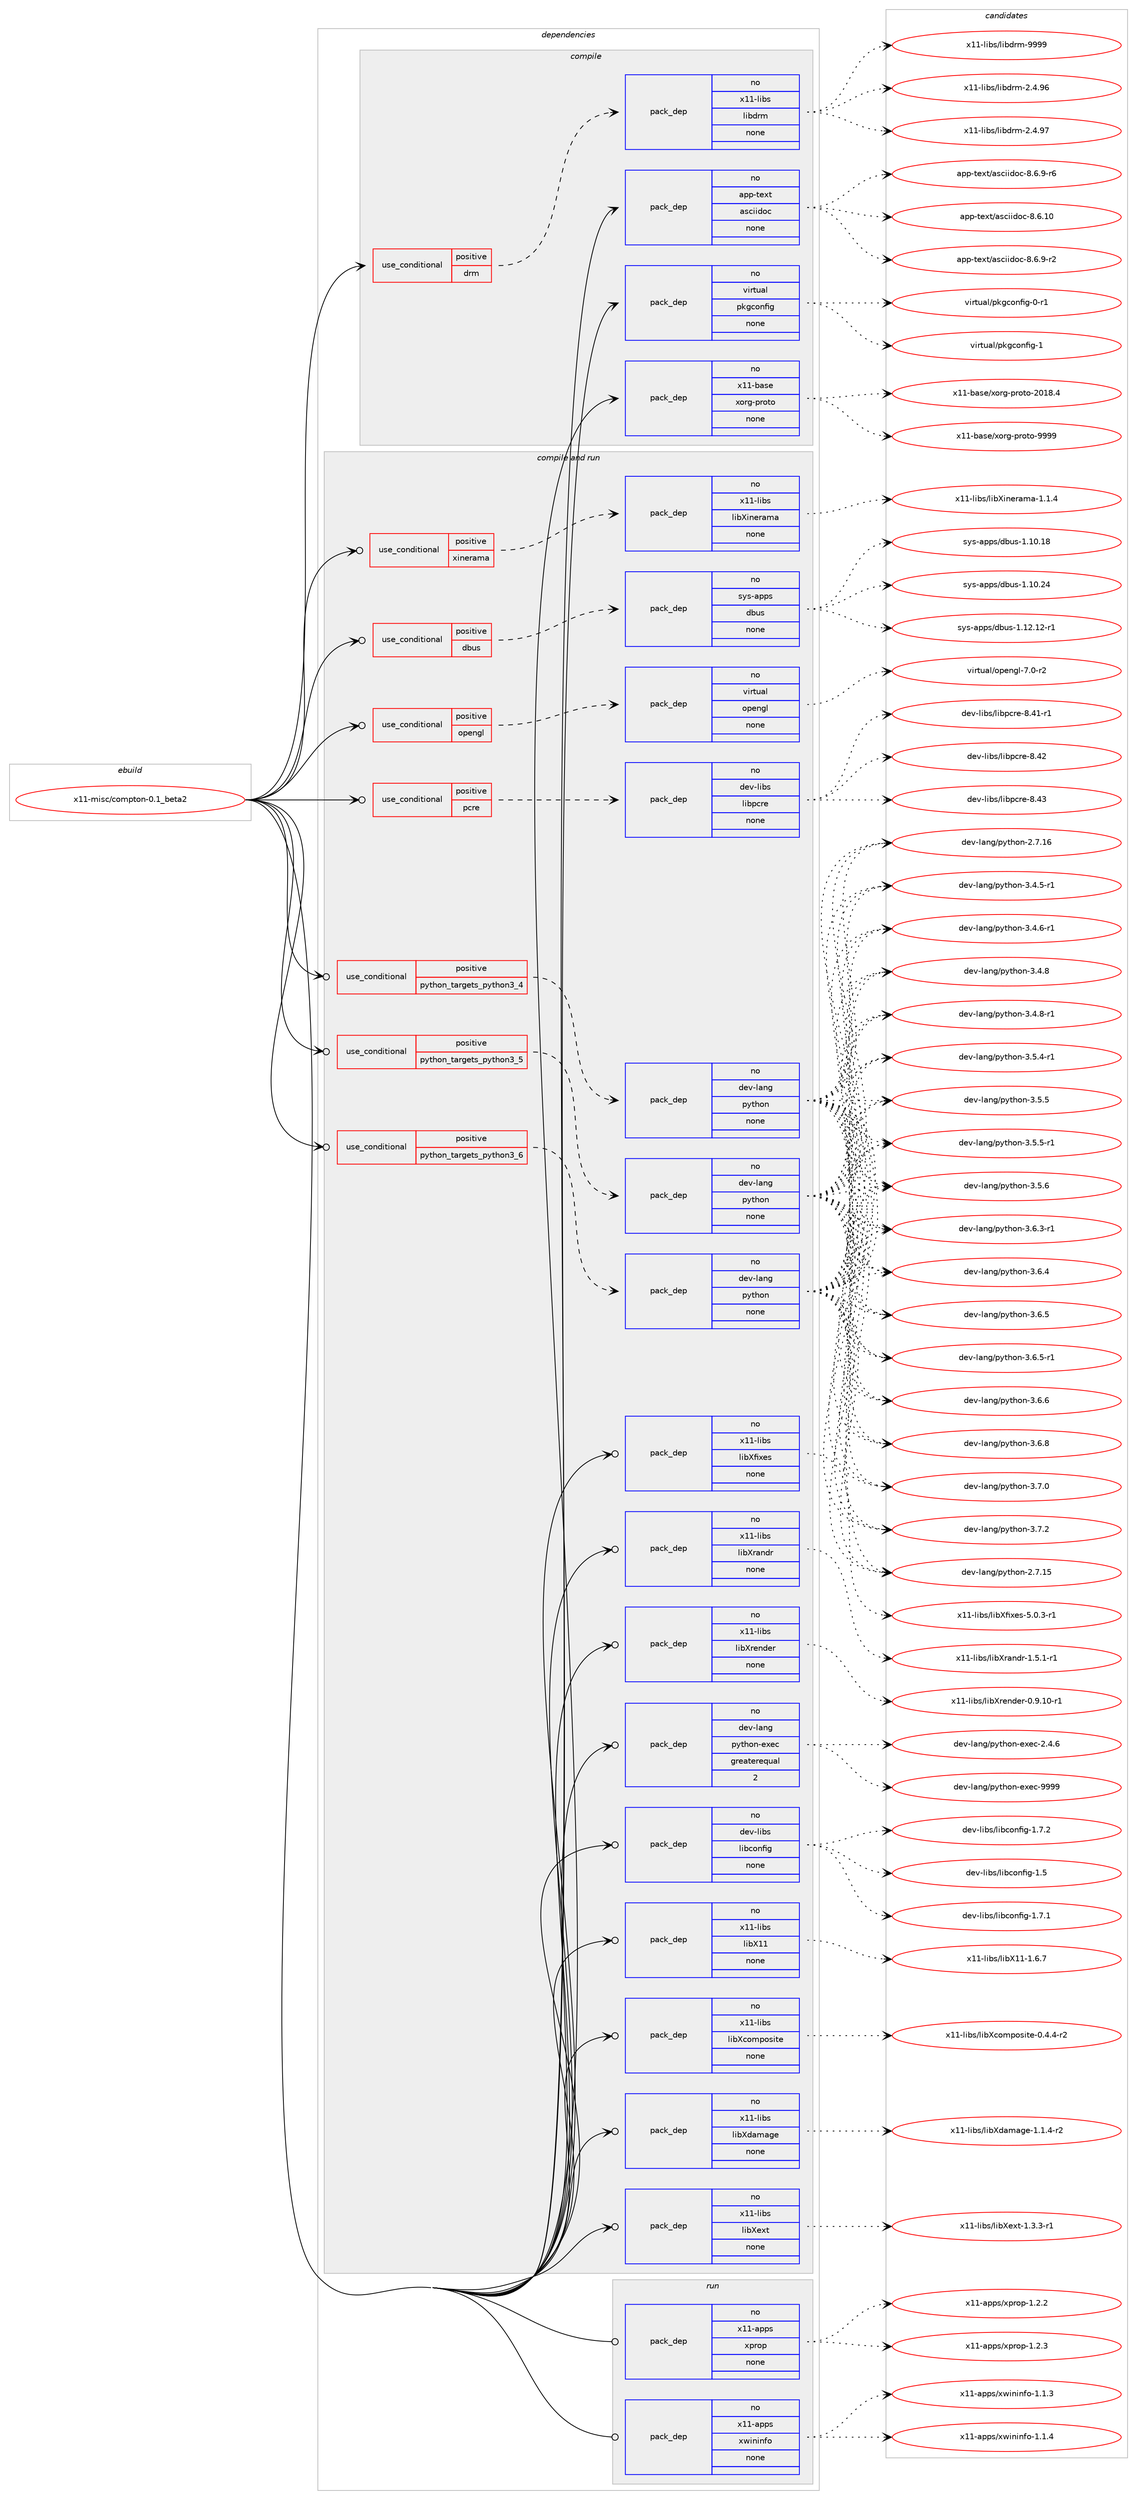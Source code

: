 digraph prolog {

# *************
# Graph options
# *************

newrank=true;
concentrate=true;
compound=true;
graph [rankdir=LR,fontname=Helvetica,fontsize=10,ranksep=1.5];#, ranksep=2.5, nodesep=0.2];
edge  [arrowhead=vee];
node  [fontname=Helvetica,fontsize=10];

# **********
# The ebuild
# **********

subgraph cluster_leftcol {
color=gray;
rank=same;
label=<<i>ebuild</i>>;
id [label="x11-misc/compton-0.1_beta2", color=red, width=4, href="../x11-misc/compton-0.1_beta2.svg"];
}

# ****************
# The dependencies
# ****************

subgraph cluster_midcol {
color=gray;
label=<<i>dependencies</i>>;
subgraph cluster_compile {
fillcolor="#eeeeee";
style=filled;
label=<<i>compile</i>>;
subgraph cond466412 {
dependency1762396 [label=<<TABLE BORDER="0" CELLBORDER="1" CELLSPACING="0" CELLPADDING="4"><TR><TD ROWSPAN="3" CELLPADDING="10">use_conditional</TD></TR><TR><TD>positive</TD></TR><TR><TD>drm</TD></TR></TABLE>>, shape=none, color=red];
subgraph pack1266317 {
dependency1762397 [label=<<TABLE BORDER="0" CELLBORDER="1" CELLSPACING="0" CELLPADDING="4" WIDTH="220"><TR><TD ROWSPAN="6" CELLPADDING="30">pack_dep</TD></TR><TR><TD WIDTH="110">no</TD></TR><TR><TD>x11-libs</TD></TR><TR><TD>libdrm</TD></TR><TR><TD>none</TD></TR><TR><TD></TD></TR></TABLE>>, shape=none, color=blue];
}
dependency1762396:e -> dependency1762397:w [weight=20,style="dashed",arrowhead="vee"];
}
id:e -> dependency1762396:w [weight=20,style="solid",arrowhead="vee"];
subgraph pack1266318 {
dependency1762398 [label=<<TABLE BORDER="0" CELLBORDER="1" CELLSPACING="0" CELLPADDING="4" WIDTH="220"><TR><TD ROWSPAN="6" CELLPADDING="30">pack_dep</TD></TR><TR><TD WIDTH="110">no</TD></TR><TR><TD>app-text</TD></TR><TR><TD>asciidoc</TD></TR><TR><TD>none</TD></TR><TR><TD></TD></TR></TABLE>>, shape=none, color=blue];
}
id:e -> dependency1762398:w [weight=20,style="solid",arrowhead="vee"];
subgraph pack1266319 {
dependency1762399 [label=<<TABLE BORDER="0" CELLBORDER="1" CELLSPACING="0" CELLPADDING="4" WIDTH="220"><TR><TD ROWSPAN="6" CELLPADDING="30">pack_dep</TD></TR><TR><TD WIDTH="110">no</TD></TR><TR><TD>virtual</TD></TR><TR><TD>pkgconfig</TD></TR><TR><TD>none</TD></TR><TR><TD></TD></TR></TABLE>>, shape=none, color=blue];
}
id:e -> dependency1762399:w [weight=20,style="solid",arrowhead="vee"];
subgraph pack1266320 {
dependency1762400 [label=<<TABLE BORDER="0" CELLBORDER="1" CELLSPACING="0" CELLPADDING="4" WIDTH="220"><TR><TD ROWSPAN="6" CELLPADDING="30">pack_dep</TD></TR><TR><TD WIDTH="110">no</TD></TR><TR><TD>x11-base</TD></TR><TR><TD>xorg-proto</TD></TR><TR><TD>none</TD></TR><TR><TD></TD></TR></TABLE>>, shape=none, color=blue];
}
id:e -> dependency1762400:w [weight=20,style="solid",arrowhead="vee"];
}
subgraph cluster_compileandrun {
fillcolor="#eeeeee";
style=filled;
label=<<i>compile and run</i>>;
subgraph cond466413 {
dependency1762401 [label=<<TABLE BORDER="0" CELLBORDER="1" CELLSPACING="0" CELLPADDING="4"><TR><TD ROWSPAN="3" CELLPADDING="10">use_conditional</TD></TR><TR><TD>positive</TD></TR><TR><TD>dbus</TD></TR></TABLE>>, shape=none, color=red];
subgraph pack1266321 {
dependency1762402 [label=<<TABLE BORDER="0" CELLBORDER="1" CELLSPACING="0" CELLPADDING="4" WIDTH="220"><TR><TD ROWSPAN="6" CELLPADDING="30">pack_dep</TD></TR><TR><TD WIDTH="110">no</TD></TR><TR><TD>sys-apps</TD></TR><TR><TD>dbus</TD></TR><TR><TD>none</TD></TR><TR><TD></TD></TR></TABLE>>, shape=none, color=blue];
}
dependency1762401:e -> dependency1762402:w [weight=20,style="dashed",arrowhead="vee"];
}
id:e -> dependency1762401:w [weight=20,style="solid",arrowhead="odotvee"];
subgraph cond466414 {
dependency1762403 [label=<<TABLE BORDER="0" CELLBORDER="1" CELLSPACING="0" CELLPADDING="4"><TR><TD ROWSPAN="3" CELLPADDING="10">use_conditional</TD></TR><TR><TD>positive</TD></TR><TR><TD>opengl</TD></TR></TABLE>>, shape=none, color=red];
subgraph pack1266322 {
dependency1762404 [label=<<TABLE BORDER="0" CELLBORDER="1" CELLSPACING="0" CELLPADDING="4" WIDTH="220"><TR><TD ROWSPAN="6" CELLPADDING="30">pack_dep</TD></TR><TR><TD WIDTH="110">no</TD></TR><TR><TD>virtual</TD></TR><TR><TD>opengl</TD></TR><TR><TD>none</TD></TR><TR><TD></TD></TR></TABLE>>, shape=none, color=blue];
}
dependency1762403:e -> dependency1762404:w [weight=20,style="dashed",arrowhead="vee"];
}
id:e -> dependency1762403:w [weight=20,style="solid",arrowhead="odotvee"];
subgraph cond466415 {
dependency1762405 [label=<<TABLE BORDER="0" CELLBORDER="1" CELLSPACING="0" CELLPADDING="4"><TR><TD ROWSPAN="3" CELLPADDING="10">use_conditional</TD></TR><TR><TD>positive</TD></TR><TR><TD>pcre</TD></TR></TABLE>>, shape=none, color=red];
subgraph pack1266323 {
dependency1762406 [label=<<TABLE BORDER="0" CELLBORDER="1" CELLSPACING="0" CELLPADDING="4" WIDTH="220"><TR><TD ROWSPAN="6" CELLPADDING="30">pack_dep</TD></TR><TR><TD WIDTH="110">no</TD></TR><TR><TD>dev-libs</TD></TR><TR><TD>libpcre</TD></TR><TR><TD>none</TD></TR><TR><TD></TD></TR></TABLE>>, shape=none, color=blue];
}
dependency1762405:e -> dependency1762406:w [weight=20,style="dashed",arrowhead="vee"];
}
id:e -> dependency1762405:w [weight=20,style="solid",arrowhead="odotvee"];
subgraph cond466416 {
dependency1762407 [label=<<TABLE BORDER="0" CELLBORDER="1" CELLSPACING="0" CELLPADDING="4"><TR><TD ROWSPAN="3" CELLPADDING="10">use_conditional</TD></TR><TR><TD>positive</TD></TR><TR><TD>python_targets_python3_4</TD></TR></TABLE>>, shape=none, color=red];
subgraph pack1266324 {
dependency1762408 [label=<<TABLE BORDER="0" CELLBORDER="1" CELLSPACING="0" CELLPADDING="4" WIDTH="220"><TR><TD ROWSPAN="6" CELLPADDING="30">pack_dep</TD></TR><TR><TD WIDTH="110">no</TD></TR><TR><TD>dev-lang</TD></TR><TR><TD>python</TD></TR><TR><TD>none</TD></TR><TR><TD></TD></TR></TABLE>>, shape=none, color=blue];
}
dependency1762407:e -> dependency1762408:w [weight=20,style="dashed",arrowhead="vee"];
}
id:e -> dependency1762407:w [weight=20,style="solid",arrowhead="odotvee"];
subgraph cond466417 {
dependency1762409 [label=<<TABLE BORDER="0" CELLBORDER="1" CELLSPACING="0" CELLPADDING="4"><TR><TD ROWSPAN="3" CELLPADDING="10">use_conditional</TD></TR><TR><TD>positive</TD></TR><TR><TD>python_targets_python3_5</TD></TR></TABLE>>, shape=none, color=red];
subgraph pack1266325 {
dependency1762410 [label=<<TABLE BORDER="0" CELLBORDER="1" CELLSPACING="0" CELLPADDING="4" WIDTH="220"><TR><TD ROWSPAN="6" CELLPADDING="30">pack_dep</TD></TR><TR><TD WIDTH="110">no</TD></TR><TR><TD>dev-lang</TD></TR><TR><TD>python</TD></TR><TR><TD>none</TD></TR><TR><TD></TD></TR></TABLE>>, shape=none, color=blue];
}
dependency1762409:e -> dependency1762410:w [weight=20,style="dashed",arrowhead="vee"];
}
id:e -> dependency1762409:w [weight=20,style="solid",arrowhead="odotvee"];
subgraph cond466418 {
dependency1762411 [label=<<TABLE BORDER="0" CELLBORDER="1" CELLSPACING="0" CELLPADDING="4"><TR><TD ROWSPAN="3" CELLPADDING="10">use_conditional</TD></TR><TR><TD>positive</TD></TR><TR><TD>python_targets_python3_6</TD></TR></TABLE>>, shape=none, color=red];
subgraph pack1266326 {
dependency1762412 [label=<<TABLE BORDER="0" CELLBORDER="1" CELLSPACING="0" CELLPADDING="4" WIDTH="220"><TR><TD ROWSPAN="6" CELLPADDING="30">pack_dep</TD></TR><TR><TD WIDTH="110">no</TD></TR><TR><TD>dev-lang</TD></TR><TR><TD>python</TD></TR><TR><TD>none</TD></TR><TR><TD></TD></TR></TABLE>>, shape=none, color=blue];
}
dependency1762411:e -> dependency1762412:w [weight=20,style="dashed",arrowhead="vee"];
}
id:e -> dependency1762411:w [weight=20,style="solid",arrowhead="odotvee"];
subgraph cond466419 {
dependency1762413 [label=<<TABLE BORDER="0" CELLBORDER="1" CELLSPACING="0" CELLPADDING="4"><TR><TD ROWSPAN="3" CELLPADDING="10">use_conditional</TD></TR><TR><TD>positive</TD></TR><TR><TD>xinerama</TD></TR></TABLE>>, shape=none, color=red];
subgraph pack1266327 {
dependency1762414 [label=<<TABLE BORDER="0" CELLBORDER="1" CELLSPACING="0" CELLPADDING="4" WIDTH="220"><TR><TD ROWSPAN="6" CELLPADDING="30">pack_dep</TD></TR><TR><TD WIDTH="110">no</TD></TR><TR><TD>x11-libs</TD></TR><TR><TD>libXinerama</TD></TR><TR><TD>none</TD></TR><TR><TD></TD></TR></TABLE>>, shape=none, color=blue];
}
dependency1762413:e -> dependency1762414:w [weight=20,style="dashed",arrowhead="vee"];
}
id:e -> dependency1762413:w [weight=20,style="solid",arrowhead="odotvee"];
subgraph pack1266328 {
dependency1762415 [label=<<TABLE BORDER="0" CELLBORDER="1" CELLSPACING="0" CELLPADDING="4" WIDTH="220"><TR><TD ROWSPAN="6" CELLPADDING="30">pack_dep</TD></TR><TR><TD WIDTH="110">no</TD></TR><TR><TD>dev-lang</TD></TR><TR><TD>python-exec</TD></TR><TR><TD>greaterequal</TD></TR><TR><TD>2</TD></TR></TABLE>>, shape=none, color=blue];
}
id:e -> dependency1762415:w [weight=20,style="solid",arrowhead="odotvee"];
subgraph pack1266329 {
dependency1762416 [label=<<TABLE BORDER="0" CELLBORDER="1" CELLSPACING="0" CELLPADDING="4" WIDTH="220"><TR><TD ROWSPAN="6" CELLPADDING="30">pack_dep</TD></TR><TR><TD WIDTH="110">no</TD></TR><TR><TD>dev-libs</TD></TR><TR><TD>libconfig</TD></TR><TR><TD>none</TD></TR><TR><TD></TD></TR></TABLE>>, shape=none, color=blue];
}
id:e -> dependency1762416:w [weight=20,style="solid",arrowhead="odotvee"];
subgraph pack1266330 {
dependency1762417 [label=<<TABLE BORDER="0" CELLBORDER="1" CELLSPACING="0" CELLPADDING="4" WIDTH="220"><TR><TD ROWSPAN="6" CELLPADDING="30">pack_dep</TD></TR><TR><TD WIDTH="110">no</TD></TR><TR><TD>x11-libs</TD></TR><TR><TD>libX11</TD></TR><TR><TD>none</TD></TR><TR><TD></TD></TR></TABLE>>, shape=none, color=blue];
}
id:e -> dependency1762417:w [weight=20,style="solid",arrowhead="odotvee"];
subgraph pack1266331 {
dependency1762418 [label=<<TABLE BORDER="0" CELLBORDER="1" CELLSPACING="0" CELLPADDING="4" WIDTH="220"><TR><TD ROWSPAN="6" CELLPADDING="30">pack_dep</TD></TR><TR><TD WIDTH="110">no</TD></TR><TR><TD>x11-libs</TD></TR><TR><TD>libXcomposite</TD></TR><TR><TD>none</TD></TR><TR><TD></TD></TR></TABLE>>, shape=none, color=blue];
}
id:e -> dependency1762418:w [weight=20,style="solid",arrowhead="odotvee"];
subgraph pack1266332 {
dependency1762419 [label=<<TABLE BORDER="0" CELLBORDER="1" CELLSPACING="0" CELLPADDING="4" WIDTH="220"><TR><TD ROWSPAN="6" CELLPADDING="30">pack_dep</TD></TR><TR><TD WIDTH="110">no</TD></TR><TR><TD>x11-libs</TD></TR><TR><TD>libXdamage</TD></TR><TR><TD>none</TD></TR><TR><TD></TD></TR></TABLE>>, shape=none, color=blue];
}
id:e -> dependency1762419:w [weight=20,style="solid",arrowhead="odotvee"];
subgraph pack1266333 {
dependency1762420 [label=<<TABLE BORDER="0" CELLBORDER="1" CELLSPACING="0" CELLPADDING="4" WIDTH="220"><TR><TD ROWSPAN="6" CELLPADDING="30">pack_dep</TD></TR><TR><TD WIDTH="110">no</TD></TR><TR><TD>x11-libs</TD></TR><TR><TD>libXext</TD></TR><TR><TD>none</TD></TR><TR><TD></TD></TR></TABLE>>, shape=none, color=blue];
}
id:e -> dependency1762420:w [weight=20,style="solid",arrowhead="odotvee"];
subgraph pack1266334 {
dependency1762421 [label=<<TABLE BORDER="0" CELLBORDER="1" CELLSPACING="0" CELLPADDING="4" WIDTH="220"><TR><TD ROWSPAN="6" CELLPADDING="30">pack_dep</TD></TR><TR><TD WIDTH="110">no</TD></TR><TR><TD>x11-libs</TD></TR><TR><TD>libXfixes</TD></TR><TR><TD>none</TD></TR><TR><TD></TD></TR></TABLE>>, shape=none, color=blue];
}
id:e -> dependency1762421:w [weight=20,style="solid",arrowhead="odotvee"];
subgraph pack1266335 {
dependency1762422 [label=<<TABLE BORDER="0" CELLBORDER="1" CELLSPACING="0" CELLPADDING="4" WIDTH="220"><TR><TD ROWSPAN="6" CELLPADDING="30">pack_dep</TD></TR><TR><TD WIDTH="110">no</TD></TR><TR><TD>x11-libs</TD></TR><TR><TD>libXrandr</TD></TR><TR><TD>none</TD></TR><TR><TD></TD></TR></TABLE>>, shape=none, color=blue];
}
id:e -> dependency1762422:w [weight=20,style="solid",arrowhead="odotvee"];
subgraph pack1266336 {
dependency1762423 [label=<<TABLE BORDER="0" CELLBORDER="1" CELLSPACING="0" CELLPADDING="4" WIDTH="220"><TR><TD ROWSPAN="6" CELLPADDING="30">pack_dep</TD></TR><TR><TD WIDTH="110">no</TD></TR><TR><TD>x11-libs</TD></TR><TR><TD>libXrender</TD></TR><TR><TD>none</TD></TR><TR><TD></TD></TR></TABLE>>, shape=none, color=blue];
}
id:e -> dependency1762423:w [weight=20,style="solid",arrowhead="odotvee"];
}
subgraph cluster_run {
fillcolor="#eeeeee";
style=filled;
label=<<i>run</i>>;
subgraph pack1266337 {
dependency1762424 [label=<<TABLE BORDER="0" CELLBORDER="1" CELLSPACING="0" CELLPADDING="4" WIDTH="220"><TR><TD ROWSPAN="6" CELLPADDING="30">pack_dep</TD></TR><TR><TD WIDTH="110">no</TD></TR><TR><TD>x11-apps</TD></TR><TR><TD>xprop</TD></TR><TR><TD>none</TD></TR><TR><TD></TD></TR></TABLE>>, shape=none, color=blue];
}
id:e -> dependency1762424:w [weight=20,style="solid",arrowhead="odot"];
subgraph pack1266338 {
dependency1762425 [label=<<TABLE BORDER="0" CELLBORDER="1" CELLSPACING="0" CELLPADDING="4" WIDTH="220"><TR><TD ROWSPAN="6" CELLPADDING="30">pack_dep</TD></TR><TR><TD WIDTH="110">no</TD></TR><TR><TD>x11-apps</TD></TR><TR><TD>xwininfo</TD></TR><TR><TD>none</TD></TR><TR><TD></TD></TR></TABLE>>, shape=none, color=blue];
}
id:e -> dependency1762425:w [weight=20,style="solid",arrowhead="odot"];
}
}

# **************
# The candidates
# **************

subgraph cluster_choices {
rank=same;
color=gray;
label=<<i>candidates</i>>;

subgraph choice1266317 {
color=black;
nodesep=1;
choice12049494510810598115471081059810011410945504652465754 [label="x11-libs/libdrm-2.4.96", color=red, width=4,href="../x11-libs/libdrm-2.4.96.svg"];
choice12049494510810598115471081059810011410945504652465755 [label="x11-libs/libdrm-2.4.97", color=red, width=4,href="../x11-libs/libdrm-2.4.97.svg"];
choice1204949451081059811547108105981001141094557575757 [label="x11-libs/libdrm-9999", color=red, width=4,href="../x11-libs/libdrm-9999.svg"];
dependency1762397:e -> choice12049494510810598115471081059810011410945504652465754:w [style=dotted,weight="100"];
dependency1762397:e -> choice12049494510810598115471081059810011410945504652465755:w [style=dotted,weight="100"];
dependency1762397:e -> choice1204949451081059811547108105981001141094557575757:w [style=dotted,weight="100"];
}
subgraph choice1266318 {
color=black;
nodesep=1;
choice97112112451161011201164797115991051051001119945564654464948 [label="app-text/asciidoc-8.6.10", color=red, width=4,href="../app-text/asciidoc-8.6.10.svg"];
choice9711211245116101120116479711599105105100111994556465446574511450 [label="app-text/asciidoc-8.6.9-r2", color=red, width=4,href="../app-text/asciidoc-8.6.9-r2.svg"];
choice9711211245116101120116479711599105105100111994556465446574511454 [label="app-text/asciidoc-8.6.9-r6", color=red, width=4,href="../app-text/asciidoc-8.6.9-r6.svg"];
dependency1762398:e -> choice97112112451161011201164797115991051051001119945564654464948:w [style=dotted,weight="100"];
dependency1762398:e -> choice9711211245116101120116479711599105105100111994556465446574511450:w [style=dotted,weight="100"];
dependency1762398:e -> choice9711211245116101120116479711599105105100111994556465446574511454:w [style=dotted,weight="100"];
}
subgraph choice1266319 {
color=black;
nodesep=1;
choice11810511411611797108471121071039911111010210510345484511449 [label="virtual/pkgconfig-0-r1", color=red, width=4,href="../virtual/pkgconfig-0-r1.svg"];
choice1181051141161179710847112107103991111101021051034549 [label="virtual/pkgconfig-1", color=red, width=4,href="../virtual/pkgconfig-1.svg"];
dependency1762399:e -> choice11810511411611797108471121071039911111010210510345484511449:w [style=dotted,weight="100"];
dependency1762399:e -> choice1181051141161179710847112107103991111101021051034549:w [style=dotted,weight="100"];
}
subgraph choice1266320 {
color=black;
nodesep=1;
choice1204949459897115101471201111141034511211411111611145504849564652 [label="x11-base/xorg-proto-2018.4", color=red, width=4,href="../x11-base/xorg-proto-2018.4.svg"];
choice120494945989711510147120111114103451121141111161114557575757 [label="x11-base/xorg-proto-9999", color=red, width=4,href="../x11-base/xorg-proto-9999.svg"];
dependency1762400:e -> choice1204949459897115101471201111141034511211411111611145504849564652:w [style=dotted,weight="100"];
dependency1762400:e -> choice120494945989711510147120111114103451121141111161114557575757:w [style=dotted,weight="100"];
}
subgraph choice1266321 {
color=black;
nodesep=1;
choice115121115459711211211547100981171154549464948464956 [label="sys-apps/dbus-1.10.18", color=red, width=4,href="../sys-apps/dbus-1.10.18.svg"];
choice115121115459711211211547100981171154549464948465052 [label="sys-apps/dbus-1.10.24", color=red, width=4,href="../sys-apps/dbus-1.10.24.svg"];
choice1151211154597112112115471009811711545494649504649504511449 [label="sys-apps/dbus-1.12.12-r1", color=red, width=4,href="../sys-apps/dbus-1.12.12-r1.svg"];
dependency1762402:e -> choice115121115459711211211547100981171154549464948464956:w [style=dotted,weight="100"];
dependency1762402:e -> choice115121115459711211211547100981171154549464948465052:w [style=dotted,weight="100"];
dependency1762402:e -> choice1151211154597112112115471009811711545494649504649504511449:w [style=dotted,weight="100"];
}
subgraph choice1266322 {
color=black;
nodesep=1;
choice1181051141161179710847111112101110103108455546484511450 [label="virtual/opengl-7.0-r2", color=red, width=4,href="../virtual/opengl-7.0-r2.svg"];
dependency1762404:e -> choice1181051141161179710847111112101110103108455546484511450:w [style=dotted,weight="100"];
}
subgraph choice1266323 {
color=black;
nodesep=1;
choice100101118451081059811547108105981129911410145564652494511449 [label="dev-libs/libpcre-8.41-r1", color=red, width=4,href="../dev-libs/libpcre-8.41-r1.svg"];
choice10010111845108105981154710810598112991141014556465250 [label="dev-libs/libpcre-8.42", color=red, width=4,href="../dev-libs/libpcre-8.42.svg"];
choice10010111845108105981154710810598112991141014556465251 [label="dev-libs/libpcre-8.43", color=red, width=4,href="../dev-libs/libpcre-8.43.svg"];
dependency1762406:e -> choice100101118451081059811547108105981129911410145564652494511449:w [style=dotted,weight="100"];
dependency1762406:e -> choice10010111845108105981154710810598112991141014556465250:w [style=dotted,weight="100"];
dependency1762406:e -> choice10010111845108105981154710810598112991141014556465251:w [style=dotted,weight="100"];
}
subgraph choice1266324 {
color=black;
nodesep=1;
choice10010111845108971101034711212111610411111045504655464953 [label="dev-lang/python-2.7.15", color=red, width=4,href="../dev-lang/python-2.7.15.svg"];
choice10010111845108971101034711212111610411111045504655464954 [label="dev-lang/python-2.7.16", color=red, width=4,href="../dev-lang/python-2.7.16.svg"];
choice1001011184510897110103471121211161041111104551465246534511449 [label="dev-lang/python-3.4.5-r1", color=red, width=4,href="../dev-lang/python-3.4.5-r1.svg"];
choice1001011184510897110103471121211161041111104551465246544511449 [label="dev-lang/python-3.4.6-r1", color=red, width=4,href="../dev-lang/python-3.4.6-r1.svg"];
choice100101118451089711010347112121116104111110455146524656 [label="dev-lang/python-3.4.8", color=red, width=4,href="../dev-lang/python-3.4.8.svg"];
choice1001011184510897110103471121211161041111104551465246564511449 [label="dev-lang/python-3.4.8-r1", color=red, width=4,href="../dev-lang/python-3.4.8-r1.svg"];
choice1001011184510897110103471121211161041111104551465346524511449 [label="dev-lang/python-3.5.4-r1", color=red, width=4,href="../dev-lang/python-3.5.4-r1.svg"];
choice100101118451089711010347112121116104111110455146534653 [label="dev-lang/python-3.5.5", color=red, width=4,href="../dev-lang/python-3.5.5.svg"];
choice1001011184510897110103471121211161041111104551465346534511449 [label="dev-lang/python-3.5.5-r1", color=red, width=4,href="../dev-lang/python-3.5.5-r1.svg"];
choice100101118451089711010347112121116104111110455146534654 [label="dev-lang/python-3.5.6", color=red, width=4,href="../dev-lang/python-3.5.6.svg"];
choice1001011184510897110103471121211161041111104551465446514511449 [label="dev-lang/python-3.6.3-r1", color=red, width=4,href="../dev-lang/python-3.6.3-r1.svg"];
choice100101118451089711010347112121116104111110455146544652 [label="dev-lang/python-3.6.4", color=red, width=4,href="../dev-lang/python-3.6.4.svg"];
choice100101118451089711010347112121116104111110455146544653 [label="dev-lang/python-3.6.5", color=red, width=4,href="../dev-lang/python-3.6.5.svg"];
choice1001011184510897110103471121211161041111104551465446534511449 [label="dev-lang/python-3.6.5-r1", color=red, width=4,href="../dev-lang/python-3.6.5-r1.svg"];
choice100101118451089711010347112121116104111110455146544654 [label="dev-lang/python-3.6.6", color=red, width=4,href="../dev-lang/python-3.6.6.svg"];
choice100101118451089711010347112121116104111110455146544656 [label="dev-lang/python-3.6.8", color=red, width=4,href="../dev-lang/python-3.6.8.svg"];
choice100101118451089711010347112121116104111110455146554648 [label="dev-lang/python-3.7.0", color=red, width=4,href="../dev-lang/python-3.7.0.svg"];
choice100101118451089711010347112121116104111110455146554650 [label="dev-lang/python-3.7.2", color=red, width=4,href="../dev-lang/python-3.7.2.svg"];
dependency1762408:e -> choice10010111845108971101034711212111610411111045504655464953:w [style=dotted,weight="100"];
dependency1762408:e -> choice10010111845108971101034711212111610411111045504655464954:w [style=dotted,weight="100"];
dependency1762408:e -> choice1001011184510897110103471121211161041111104551465246534511449:w [style=dotted,weight="100"];
dependency1762408:e -> choice1001011184510897110103471121211161041111104551465246544511449:w [style=dotted,weight="100"];
dependency1762408:e -> choice100101118451089711010347112121116104111110455146524656:w [style=dotted,weight="100"];
dependency1762408:e -> choice1001011184510897110103471121211161041111104551465246564511449:w [style=dotted,weight="100"];
dependency1762408:e -> choice1001011184510897110103471121211161041111104551465346524511449:w [style=dotted,weight="100"];
dependency1762408:e -> choice100101118451089711010347112121116104111110455146534653:w [style=dotted,weight="100"];
dependency1762408:e -> choice1001011184510897110103471121211161041111104551465346534511449:w [style=dotted,weight="100"];
dependency1762408:e -> choice100101118451089711010347112121116104111110455146534654:w [style=dotted,weight="100"];
dependency1762408:e -> choice1001011184510897110103471121211161041111104551465446514511449:w [style=dotted,weight="100"];
dependency1762408:e -> choice100101118451089711010347112121116104111110455146544652:w [style=dotted,weight="100"];
dependency1762408:e -> choice100101118451089711010347112121116104111110455146544653:w [style=dotted,weight="100"];
dependency1762408:e -> choice1001011184510897110103471121211161041111104551465446534511449:w [style=dotted,weight="100"];
dependency1762408:e -> choice100101118451089711010347112121116104111110455146544654:w [style=dotted,weight="100"];
dependency1762408:e -> choice100101118451089711010347112121116104111110455146544656:w [style=dotted,weight="100"];
dependency1762408:e -> choice100101118451089711010347112121116104111110455146554648:w [style=dotted,weight="100"];
dependency1762408:e -> choice100101118451089711010347112121116104111110455146554650:w [style=dotted,weight="100"];
}
subgraph choice1266325 {
color=black;
nodesep=1;
choice10010111845108971101034711212111610411111045504655464953 [label="dev-lang/python-2.7.15", color=red, width=4,href="../dev-lang/python-2.7.15.svg"];
choice10010111845108971101034711212111610411111045504655464954 [label="dev-lang/python-2.7.16", color=red, width=4,href="../dev-lang/python-2.7.16.svg"];
choice1001011184510897110103471121211161041111104551465246534511449 [label="dev-lang/python-3.4.5-r1", color=red, width=4,href="../dev-lang/python-3.4.5-r1.svg"];
choice1001011184510897110103471121211161041111104551465246544511449 [label="dev-lang/python-3.4.6-r1", color=red, width=4,href="../dev-lang/python-3.4.6-r1.svg"];
choice100101118451089711010347112121116104111110455146524656 [label="dev-lang/python-3.4.8", color=red, width=4,href="../dev-lang/python-3.4.8.svg"];
choice1001011184510897110103471121211161041111104551465246564511449 [label="dev-lang/python-3.4.8-r1", color=red, width=4,href="../dev-lang/python-3.4.8-r1.svg"];
choice1001011184510897110103471121211161041111104551465346524511449 [label="dev-lang/python-3.5.4-r1", color=red, width=4,href="../dev-lang/python-3.5.4-r1.svg"];
choice100101118451089711010347112121116104111110455146534653 [label="dev-lang/python-3.5.5", color=red, width=4,href="../dev-lang/python-3.5.5.svg"];
choice1001011184510897110103471121211161041111104551465346534511449 [label="dev-lang/python-3.5.5-r1", color=red, width=4,href="../dev-lang/python-3.5.5-r1.svg"];
choice100101118451089711010347112121116104111110455146534654 [label="dev-lang/python-3.5.6", color=red, width=4,href="../dev-lang/python-3.5.6.svg"];
choice1001011184510897110103471121211161041111104551465446514511449 [label="dev-lang/python-3.6.3-r1", color=red, width=4,href="../dev-lang/python-3.6.3-r1.svg"];
choice100101118451089711010347112121116104111110455146544652 [label="dev-lang/python-3.6.4", color=red, width=4,href="../dev-lang/python-3.6.4.svg"];
choice100101118451089711010347112121116104111110455146544653 [label="dev-lang/python-3.6.5", color=red, width=4,href="../dev-lang/python-3.6.5.svg"];
choice1001011184510897110103471121211161041111104551465446534511449 [label="dev-lang/python-3.6.5-r1", color=red, width=4,href="../dev-lang/python-3.6.5-r1.svg"];
choice100101118451089711010347112121116104111110455146544654 [label="dev-lang/python-3.6.6", color=red, width=4,href="../dev-lang/python-3.6.6.svg"];
choice100101118451089711010347112121116104111110455146544656 [label="dev-lang/python-3.6.8", color=red, width=4,href="../dev-lang/python-3.6.8.svg"];
choice100101118451089711010347112121116104111110455146554648 [label="dev-lang/python-3.7.0", color=red, width=4,href="../dev-lang/python-3.7.0.svg"];
choice100101118451089711010347112121116104111110455146554650 [label="dev-lang/python-3.7.2", color=red, width=4,href="../dev-lang/python-3.7.2.svg"];
dependency1762410:e -> choice10010111845108971101034711212111610411111045504655464953:w [style=dotted,weight="100"];
dependency1762410:e -> choice10010111845108971101034711212111610411111045504655464954:w [style=dotted,weight="100"];
dependency1762410:e -> choice1001011184510897110103471121211161041111104551465246534511449:w [style=dotted,weight="100"];
dependency1762410:e -> choice1001011184510897110103471121211161041111104551465246544511449:w [style=dotted,weight="100"];
dependency1762410:e -> choice100101118451089711010347112121116104111110455146524656:w [style=dotted,weight="100"];
dependency1762410:e -> choice1001011184510897110103471121211161041111104551465246564511449:w [style=dotted,weight="100"];
dependency1762410:e -> choice1001011184510897110103471121211161041111104551465346524511449:w [style=dotted,weight="100"];
dependency1762410:e -> choice100101118451089711010347112121116104111110455146534653:w [style=dotted,weight="100"];
dependency1762410:e -> choice1001011184510897110103471121211161041111104551465346534511449:w [style=dotted,weight="100"];
dependency1762410:e -> choice100101118451089711010347112121116104111110455146534654:w [style=dotted,weight="100"];
dependency1762410:e -> choice1001011184510897110103471121211161041111104551465446514511449:w [style=dotted,weight="100"];
dependency1762410:e -> choice100101118451089711010347112121116104111110455146544652:w [style=dotted,weight="100"];
dependency1762410:e -> choice100101118451089711010347112121116104111110455146544653:w [style=dotted,weight="100"];
dependency1762410:e -> choice1001011184510897110103471121211161041111104551465446534511449:w [style=dotted,weight="100"];
dependency1762410:e -> choice100101118451089711010347112121116104111110455146544654:w [style=dotted,weight="100"];
dependency1762410:e -> choice100101118451089711010347112121116104111110455146544656:w [style=dotted,weight="100"];
dependency1762410:e -> choice100101118451089711010347112121116104111110455146554648:w [style=dotted,weight="100"];
dependency1762410:e -> choice100101118451089711010347112121116104111110455146554650:w [style=dotted,weight="100"];
}
subgraph choice1266326 {
color=black;
nodesep=1;
choice10010111845108971101034711212111610411111045504655464953 [label="dev-lang/python-2.7.15", color=red, width=4,href="../dev-lang/python-2.7.15.svg"];
choice10010111845108971101034711212111610411111045504655464954 [label="dev-lang/python-2.7.16", color=red, width=4,href="../dev-lang/python-2.7.16.svg"];
choice1001011184510897110103471121211161041111104551465246534511449 [label="dev-lang/python-3.4.5-r1", color=red, width=4,href="../dev-lang/python-3.4.5-r1.svg"];
choice1001011184510897110103471121211161041111104551465246544511449 [label="dev-lang/python-3.4.6-r1", color=red, width=4,href="../dev-lang/python-3.4.6-r1.svg"];
choice100101118451089711010347112121116104111110455146524656 [label="dev-lang/python-3.4.8", color=red, width=4,href="../dev-lang/python-3.4.8.svg"];
choice1001011184510897110103471121211161041111104551465246564511449 [label="dev-lang/python-3.4.8-r1", color=red, width=4,href="../dev-lang/python-3.4.8-r1.svg"];
choice1001011184510897110103471121211161041111104551465346524511449 [label="dev-lang/python-3.5.4-r1", color=red, width=4,href="../dev-lang/python-3.5.4-r1.svg"];
choice100101118451089711010347112121116104111110455146534653 [label="dev-lang/python-3.5.5", color=red, width=4,href="../dev-lang/python-3.5.5.svg"];
choice1001011184510897110103471121211161041111104551465346534511449 [label="dev-lang/python-3.5.5-r1", color=red, width=4,href="../dev-lang/python-3.5.5-r1.svg"];
choice100101118451089711010347112121116104111110455146534654 [label="dev-lang/python-3.5.6", color=red, width=4,href="../dev-lang/python-3.5.6.svg"];
choice1001011184510897110103471121211161041111104551465446514511449 [label="dev-lang/python-3.6.3-r1", color=red, width=4,href="../dev-lang/python-3.6.3-r1.svg"];
choice100101118451089711010347112121116104111110455146544652 [label="dev-lang/python-3.6.4", color=red, width=4,href="../dev-lang/python-3.6.4.svg"];
choice100101118451089711010347112121116104111110455146544653 [label="dev-lang/python-3.6.5", color=red, width=4,href="../dev-lang/python-3.6.5.svg"];
choice1001011184510897110103471121211161041111104551465446534511449 [label="dev-lang/python-3.6.5-r1", color=red, width=4,href="../dev-lang/python-3.6.5-r1.svg"];
choice100101118451089711010347112121116104111110455146544654 [label="dev-lang/python-3.6.6", color=red, width=4,href="../dev-lang/python-3.6.6.svg"];
choice100101118451089711010347112121116104111110455146544656 [label="dev-lang/python-3.6.8", color=red, width=4,href="../dev-lang/python-3.6.8.svg"];
choice100101118451089711010347112121116104111110455146554648 [label="dev-lang/python-3.7.0", color=red, width=4,href="../dev-lang/python-3.7.0.svg"];
choice100101118451089711010347112121116104111110455146554650 [label="dev-lang/python-3.7.2", color=red, width=4,href="../dev-lang/python-3.7.2.svg"];
dependency1762412:e -> choice10010111845108971101034711212111610411111045504655464953:w [style=dotted,weight="100"];
dependency1762412:e -> choice10010111845108971101034711212111610411111045504655464954:w [style=dotted,weight="100"];
dependency1762412:e -> choice1001011184510897110103471121211161041111104551465246534511449:w [style=dotted,weight="100"];
dependency1762412:e -> choice1001011184510897110103471121211161041111104551465246544511449:w [style=dotted,weight="100"];
dependency1762412:e -> choice100101118451089711010347112121116104111110455146524656:w [style=dotted,weight="100"];
dependency1762412:e -> choice1001011184510897110103471121211161041111104551465246564511449:w [style=dotted,weight="100"];
dependency1762412:e -> choice1001011184510897110103471121211161041111104551465346524511449:w [style=dotted,weight="100"];
dependency1762412:e -> choice100101118451089711010347112121116104111110455146534653:w [style=dotted,weight="100"];
dependency1762412:e -> choice1001011184510897110103471121211161041111104551465346534511449:w [style=dotted,weight="100"];
dependency1762412:e -> choice100101118451089711010347112121116104111110455146534654:w [style=dotted,weight="100"];
dependency1762412:e -> choice1001011184510897110103471121211161041111104551465446514511449:w [style=dotted,weight="100"];
dependency1762412:e -> choice100101118451089711010347112121116104111110455146544652:w [style=dotted,weight="100"];
dependency1762412:e -> choice100101118451089711010347112121116104111110455146544653:w [style=dotted,weight="100"];
dependency1762412:e -> choice1001011184510897110103471121211161041111104551465446534511449:w [style=dotted,weight="100"];
dependency1762412:e -> choice100101118451089711010347112121116104111110455146544654:w [style=dotted,weight="100"];
dependency1762412:e -> choice100101118451089711010347112121116104111110455146544656:w [style=dotted,weight="100"];
dependency1762412:e -> choice100101118451089711010347112121116104111110455146554648:w [style=dotted,weight="100"];
dependency1762412:e -> choice100101118451089711010347112121116104111110455146554650:w [style=dotted,weight="100"];
}
subgraph choice1266327 {
color=black;
nodesep=1;
choice120494945108105981154710810598881051101011149710997454946494652 [label="x11-libs/libXinerama-1.1.4", color=red, width=4,href="../x11-libs/libXinerama-1.1.4.svg"];
dependency1762414:e -> choice120494945108105981154710810598881051101011149710997454946494652:w [style=dotted,weight="100"];
}
subgraph choice1266328 {
color=black;
nodesep=1;
choice1001011184510897110103471121211161041111104510112010199455046524654 [label="dev-lang/python-exec-2.4.6", color=red, width=4,href="../dev-lang/python-exec-2.4.6.svg"];
choice10010111845108971101034711212111610411111045101120101994557575757 [label="dev-lang/python-exec-9999", color=red, width=4,href="../dev-lang/python-exec-9999.svg"];
dependency1762415:e -> choice1001011184510897110103471121211161041111104510112010199455046524654:w [style=dotted,weight="100"];
dependency1762415:e -> choice10010111845108971101034711212111610411111045101120101994557575757:w [style=dotted,weight="100"];
}
subgraph choice1266329 {
color=black;
nodesep=1;
choice100101118451081059811547108105989911111010210510345494653 [label="dev-libs/libconfig-1.5", color=red, width=4,href="../dev-libs/libconfig-1.5.svg"];
choice1001011184510810598115471081059899111110102105103454946554649 [label="dev-libs/libconfig-1.7.1", color=red, width=4,href="../dev-libs/libconfig-1.7.1.svg"];
choice1001011184510810598115471081059899111110102105103454946554650 [label="dev-libs/libconfig-1.7.2", color=red, width=4,href="../dev-libs/libconfig-1.7.2.svg"];
dependency1762416:e -> choice100101118451081059811547108105989911111010210510345494653:w [style=dotted,weight="100"];
dependency1762416:e -> choice1001011184510810598115471081059899111110102105103454946554649:w [style=dotted,weight="100"];
dependency1762416:e -> choice1001011184510810598115471081059899111110102105103454946554650:w [style=dotted,weight="100"];
}
subgraph choice1266330 {
color=black;
nodesep=1;
choice120494945108105981154710810598884949454946544655 [label="x11-libs/libX11-1.6.7", color=red, width=4,href="../x11-libs/libX11-1.6.7.svg"];
dependency1762417:e -> choice120494945108105981154710810598884949454946544655:w [style=dotted,weight="100"];
}
subgraph choice1266331 {
color=black;
nodesep=1;
choice12049494510810598115471081059888991111091121111151051161014548465246524511450 [label="x11-libs/libXcomposite-0.4.4-r2", color=red, width=4,href="../x11-libs/libXcomposite-0.4.4-r2.svg"];
dependency1762418:e -> choice12049494510810598115471081059888991111091121111151051161014548465246524511450:w [style=dotted,weight="100"];
}
subgraph choice1266332 {
color=black;
nodesep=1;
choice1204949451081059811547108105988810097109971031014549464946524511450 [label="x11-libs/libXdamage-1.1.4-r2", color=red, width=4,href="../x11-libs/libXdamage-1.1.4-r2.svg"];
dependency1762419:e -> choice1204949451081059811547108105988810097109971031014549464946524511450:w [style=dotted,weight="100"];
}
subgraph choice1266333 {
color=black;
nodesep=1;
choice120494945108105981154710810598881011201164549465146514511449 [label="x11-libs/libXext-1.3.3-r1", color=red, width=4,href="../x11-libs/libXext-1.3.3-r1.svg"];
dependency1762420:e -> choice120494945108105981154710810598881011201164549465146514511449:w [style=dotted,weight="100"];
}
subgraph choice1266334 {
color=black;
nodesep=1;
choice120494945108105981154710810598881021051201011154553464846514511449 [label="x11-libs/libXfixes-5.0.3-r1", color=red, width=4,href="../x11-libs/libXfixes-5.0.3-r1.svg"];
dependency1762421:e -> choice120494945108105981154710810598881021051201011154553464846514511449:w [style=dotted,weight="100"];
}
subgraph choice1266335 {
color=black;
nodesep=1;
choice12049494510810598115471081059888114971101001144549465346494511449 [label="x11-libs/libXrandr-1.5.1-r1", color=red, width=4,href="../x11-libs/libXrandr-1.5.1-r1.svg"];
dependency1762422:e -> choice12049494510810598115471081059888114971101001144549465346494511449:w [style=dotted,weight="100"];
}
subgraph choice1266336 {
color=black;
nodesep=1;
choice12049494510810598115471081059888114101110100101114454846574649484511449 [label="x11-libs/libXrender-0.9.10-r1", color=red, width=4,href="../x11-libs/libXrender-0.9.10-r1.svg"];
dependency1762423:e -> choice12049494510810598115471081059888114101110100101114454846574649484511449:w [style=dotted,weight="100"];
}
subgraph choice1266337 {
color=black;
nodesep=1;
choice1204949459711211211547120112114111112454946504650 [label="x11-apps/xprop-1.2.2", color=red, width=4,href="../x11-apps/xprop-1.2.2.svg"];
choice1204949459711211211547120112114111112454946504651 [label="x11-apps/xprop-1.2.3", color=red, width=4,href="../x11-apps/xprop-1.2.3.svg"];
dependency1762424:e -> choice1204949459711211211547120112114111112454946504650:w [style=dotted,weight="100"];
dependency1762424:e -> choice1204949459711211211547120112114111112454946504651:w [style=dotted,weight="100"];
}
subgraph choice1266338 {
color=black;
nodesep=1;
choice1204949459711211211547120119105110105110102111454946494651 [label="x11-apps/xwininfo-1.1.3", color=red, width=4,href="../x11-apps/xwininfo-1.1.3.svg"];
choice1204949459711211211547120119105110105110102111454946494652 [label="x11-apps/xwininfo-1.1.4", color=red, width=4,href="../x11-apps/xwininfo-1.1.4.svg"];
dependency1762425:e -> choice1204949459711211211547120119105110105110102111454946494651:w [style=dotted,weight="100"];
dependency1762425:e -> choice1204949459711211211547120119105110105110102111454946494652:w [style=dotted,weight="100"];
}
}

}
